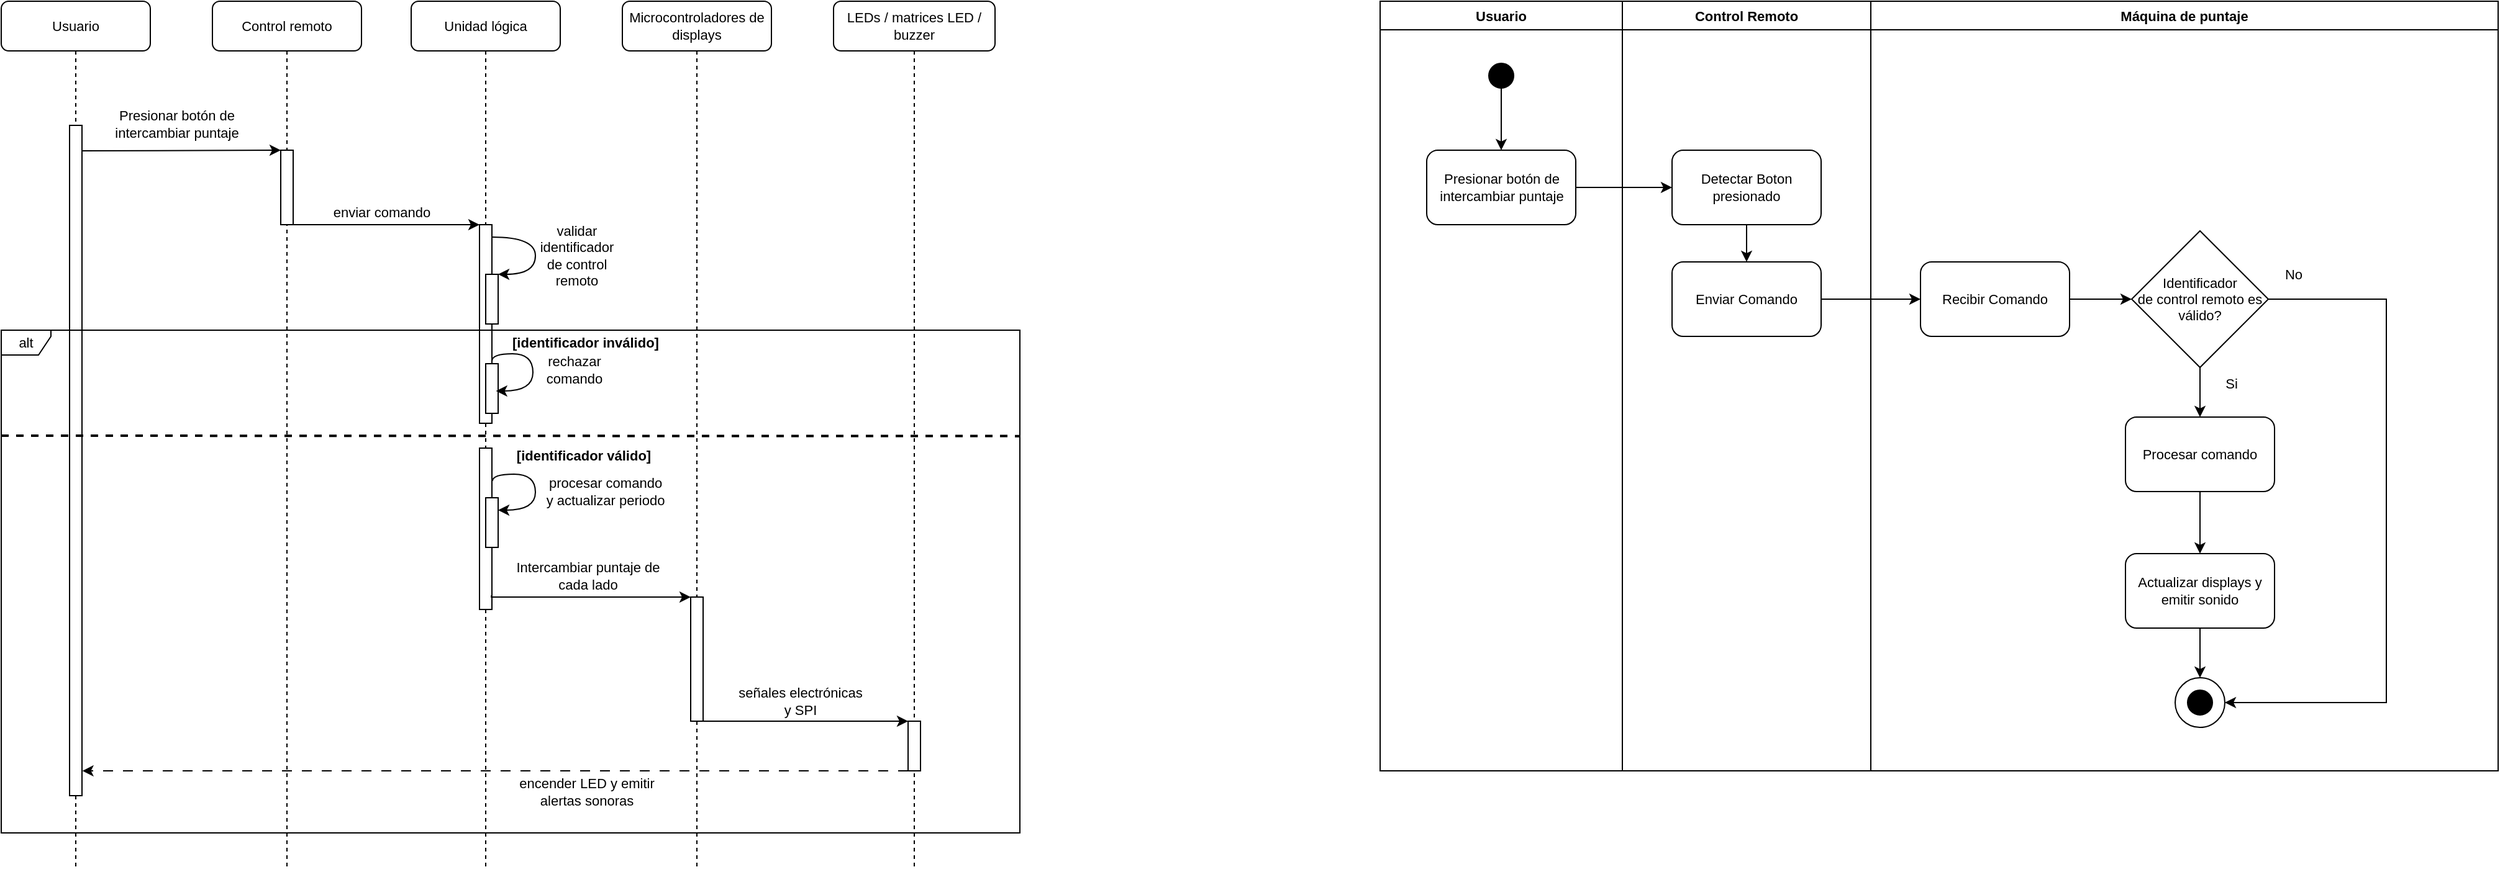 <mxfile version="21.6.6" type="device">
  <diagram id="Gi5_93j05Tq5kSE1P_lF" name="Page-2">
    <mxGraphModel dx="2743" dy="1083" grid="1" gridSize="10" guides="1" tooltips="1" connect="1" arrows="1" fold="1" page="1" pageScale="1" pageWidth="850" pageHeight="1100" math="0" shadow="0">
      <root>
        <mxCell id="0" />
        <mxCell id="1" parent="0" />
        <mxCell id="S5m8VR_HZ--lrlstfprA-1" value="Usuario" style="swimlane;whiteSpace=wrap;html=1;startSize=23;fontFamily=Helvetica;fontSize=11;labelBackgroundColor=none;" parent="1" vertex="1">
          <mxGeometry x="1180" y="110" width="195" height="620" as="geometry" />
        </mxCell>
        <mxCell id="18j1XGoCvIrTiXG_NGVG-85" value="" style="ellipse;whiteSpace=wrap;html=1;aspect=fixed;fillColor=#000000;fontFamily=Helvetica;fontSize=11;labelBackgroundColor=none;" parent="S5m8VR_HZ--lrlstfprA-1" vertex="1">
          <mxGeometry x="87.5" y="50" width="20" height="20" as="geometry" />
        </mxCell>
        <mxCell id="18j1XGoCvIrTiXG_NGVG-63" value="Presionar botón de&lt;br style=&quot;border-color: var(--border-color);&quot;&gt;&lt;span style=&quot;&quot;&gt;intercambiar puntaje&lt;/span&gt;" style="rounded=1;whiteSpace=wrap;html=1;fontFamily=Helvetica;fontSize=11;labelBackgroundColor=none;" parent="S5m8VR_HZ--lrlstfprA-1" vertex="1">
          <mxGeometry x="37.5" y="120" width="120" height="60" as="geometry" />
        </mxCell>
        <mxCell id="S5m8VR_HZ--lrlstfprA-4" value="" style="edgeStyle=orthogonalEdgeStyle;rounded=0;orthogonalLoop=1;jettySize=auto;html=1;fontFamily=Helvetica;fontSize=11;labelBackgroundColor=none;" parent="S5m8VR_HZ--lrlstfprA-1" source="18j1XGoCvIrTiXG_NGVG-85" target="18j1XGoCvIrTiXG_NGVG-63" edge="1">
          <mxGeometry relative="1" as="geometry" />
        </mxCell>
        <mxCell id="ePJA7sKkPswgZLmJT1RE-1" value="Control Remoto" style="swimlane;whiteSpace=wrap;html=1;fontFamily=Helvetica;fontSize=11;labelBackgroundColor=none;" parent="1" vertex="1">
          <mxGeometry x="1375" y="110" width="200" height="620" as="geometry" />
        </mxCell>
        <mxCell id="7F6fqmXWAmK54oai2_qa-64" value="" style="edgeStyle=orthogonalEdgeStyle;rounded=0;orthogonalLoop=1;jettySize=auto;html=1;fontFamily=Helvetica;fontSize=11;labelBackgroundColor=none;" parent="ePJA7sKkPswgZLmJT1RE-1" source="ePJA7sKkPswgZLmJT1RE-2" target="7F6fqmXWAmK54oai2_qa-50" edge="1">
          <mxGeometry relative="1" as="geometry" />
        </mxCell>
        <mxCell id="ePJA7sKkPswgZLmJT1RE-2" value="Detectar Boton presionado" style="rounded=1;whiteSpace=wrap;html=1;fontFamily=Helvetica;fontSize=11;labelBackgroundColor=none;" parent="ePJA7sKkPswgZLmJT1RE-1" vertex="1">
          <mxGeometry x="40" y="120" width="120" height="60" as="geometry" />
        </mxCell>
        <mxCell id="7F6fqmXWAmK54oai2_qa-50" value="Enviar Comando" style="rounded=1;whiteSpace=wrap;html=1;fontFamily=Helvetica;fontSize=11;labelBackgroundColor=none;" parent="ePJA7sKkPswgZLmJT1RE-1" vertex="1">
          <mxGeometry x="40" y="210" width="120" height="60" as="geometry" />
        </mxCell>
        <mxCell id="ePJA7sKkPswgZLmJT1RE-7" value="" style="edgeStyle=orthogonalEdgeStyle;rounded=0;orthogonalLoop=1;jettySize=auto;html=1;fontFamily=Helvetica;fontSize=11;labelBackgroundColor=none;" parent="1" source="18j1XGoCvIrTiXG_NGVG-63" target="ePJA7sKkPswgZLmJT1RE-2" edge="1">
          <mxGeometry relative="1" as="geometry" />
        </mxCell>
        <mxCell id="7F6fqmXWAmK54oai2_qa-3" value="Control remoto" style="shape=umlLifeline;perimeter=lifelinePerimeter;whiteSpace=wrap;html=1;container=1;collapsible=0;recursiveResize=0;outlineConnect=0;rounded=1;shadow=0;comic=0;labelBackgroundColor=none;strokeWidth=1;fontFamily=Helvetica;fontSize=11;align=center;" parent="1" vertex="1">
          <mxGeometry x="240" y="110" width="120" height="700" as="geometry" />
        </mxCell>
        <mxCell id="7F6fqmXWAmK54oai2_qa-4" value="" style="rounded=0;whiteSpace=wrap;html=1;fontFamily=Helvetica;fontSize=11;labelBackgroundColor=none;" parent="7F6fqmXWAmK54oai2_qa-3" vertex="1">
          <mxGeometry x="55" y="120" width="10" height="60" as="geometry" />
        </mxCell>
        <mxCell id="7F6fqmXWAmK54oai2_qa-5" value="Unidad lógica" style="shape=umlLifeline;perimeter=lifelinePerimeter;whiteSpace=wrap;html=1;container=1;collapsible=0;recursiveResize=0;outlineConnect=0;rounded=1;shadow=0;comic=0;labelBackgroundColor=none;strokeWidth=1;fontFamily=Helvetica;fontSize=11;align=center;" parent="1" vertex="1">
          <mxGeometry x="400" y="110" width="120" height="700" as="geometry" />
        </mxCell>
        <mxCell id="7F6fqmXWAmK54oai2_qa-6" value="" style="rounded=0;whiteSpace=wrap;html=1;fontFamily=Helvetica;fontSize=11;labelBackgroundColor=none;" parent="7F6fqmXWAmK54oai2_qa-5" vertex="1">
          <mxGeometry x="55" y="180" width="10" height="160" as="geometry" />
        </mxCell>
        <mxCell id="7F6fqmXWAmK54oai2_qa-7" value="" style="endArrow=classic;html=1;rounded=0;exitX=1.03;exitY=0.151;exitDx=0;exitDy=0;edgeStyle=orthogonalEdgeStyle;curved=1;entryX=1;entryY=0;entryDx=0;entryDy=0;exitPerimeter=0;fontFamily=Helvetica;fontSize=11;labelBackgroundColor=none;" parent="7F6fqmXWAmK54oai2_qa-5" target="7F6fqmXWAmK54oai2_qa-9" edge="1">
          <mxGeometry width="50" height="50" relative="1" as="geometry">
            <mxPoint x="65.13" y="190.0" as="sourcePoint" />
            <mxPoint x="65.0" y="226.18" as="targetPoint" />
            <Array as="points">
              <mxPoint x="100" y="190" />
              <mxPoint x="100" y="220" />
            </Array>
          </mxGeometry>
        </mxCell>
        <mxCell id="7F6fqmXWAmK54oai2_qa-8" value="validar &lt;br style=&quot;font-size: 11px;&quot;&gt;identificador&lt;br style=&quot;font-size: 11px;&quot;&gt;de control&lt;br style=&quot;font-size: 11px;&quot;&gt;remoto" style="edgeLabel;html=1;align=center;verticalAlign=middle;resizable=0;points=[];fontFamily=Helvetica;fontSize=11;labelBackgroundColor=none;" parent="7F6fqmXWAmK54oai2_qa-7" vertex="1" connectable="0">
          <mxGeometry x="-0.134" y="-1" relative="1" as="geometry">
            <mxPoint x="34" y="9" as="offset" />
          </mxGeometry>
        </mxCell>
        <mxCell id="7F6fqmXWAmK54oai2_qa-9" value="" style="rounded=0;whiteSpace=wrap;html=1;fontFamily=Helvetica;fontSize=11;labelBackgroundColor=none;" parent="7F6fqmXWAmK54oai2_qa-5" vertex="1">
          <mxGeometry x="60" y="220" width="10" height="40" as="geometry" />
        </mxCell>
        <mxCell id="7F6fqmXWAmK54oai2_qa-11" value="[identificador inválido]" style="text;html=1;strokeColor=none;fillColor=none;align=center;verticalAlign=middle;whiteSpace=wrap;rounded=0;fontStyle=1;fontFamily=Helvetica;fontSize=11;labelBackgroundColor=none;" parent="7F6fqmXWAmK54oai2_qa-5" vertex="1">
          <mxGeometry x="74.5" y="265" width="131" height="20" as="geometry" />
        </mxCell>
        <mxCell id="7F6fqmXWAmK54oai2_qa-12" value="[identificador válido]" style="text;html=1;strokeColor=none;fillColor=none;align=center;verticalAlign=middle;whiteSpace=wrap;rounded=0;fontStyle=1;fontFamily=Helvetica;fontSize=11;labelBackgroundColor=none;" parent="7F6fqmXWAmK54oai2_qa-5" vertex="1">
          <mxGeometry x="74.5" y="356" width="128.12" height="20" as="geometry" />
        </mxCell>
        <mxCell id="7F6fqmXWAmK54oai2_qa-13" value="" style="rounded=0;whiteSpace=wrap;html=1;fontFamily=Helvetica;fontSize=11;labelBackgroundColor=none;" parent="7F6fqmXWAmK54oai2_qa-5" vertex="1">
          <mxGeometry x="60" y="292" width="10" height="40" as="geometry" />
        </mxCell>
        <mxCell id="7F6fqmXWAmK54oai2_qa-14" value="" style="endArrow=classic;html=1;rounded=0;edgeStyle=orthogonalEdgeStyle;curved=1;entryX=1.032;entryY=0.375;entryDx=0;entryDy=0;entryPerimeter=0;exitX=1.2;exitY=0.643;exitDx=0;exitDy=0;exitPerimeter=0;fontFamily=Helvetica;fontSize=11;labelBackgroundColor=none;" parent="7F6fqmXWAmK54oai2_qa-5" edge="1">
          <mxGeometry width="50" height="50" relative="1" as="geometry">
            <mxPoint x="65" y="289.88" as="sourcePoint" />
            <mxPoint x="68.32" y="314" as="targetPoint" />
            <Array as="points">
              <mxPoint x="65" y="284" />
              <mxPoint x="98" y="284" />
              <mxPoint x="98" y="314" />
            </Array>
          </mxGeometry>
        </mxCell>
        <mxCell id="7F6fqmXWAmK54oai2_qa-15" value="rechazar &lt;br style=&quot;font-size: 11px;&quot;&gt;comando" style="edgeLabel;html=1;align=center;verticalAlign=middle;resizable=0;points=[];fontFamily=Helvetica;fontSize=11;labelBackgroundColor=none;" parent="7F6fqmXWAmK54oai2_qa-14" vertex="1" connectable="0">
          <mxGeometry x="-0.134" y="-1" relative="1" as="geometry">
            <mxPoint x="34" y="9" as="offset" />
          </mxGeometry>
        </mxCell>
        <mxCell id="7F6fqmXWAmK54oai2_qa-17" value="" style="endArrow=classic;html=1;rounded=0;edgeStyle=orthogonalEdgeStyle;curved=1;exitX=1.05;exitY=0.204;exitDx=0;exitDy=0;exitPerimeter=0;fontFamily=Helvetica;fontSize=11;labelBackgroundColor=none;" parent="7F6fqmXWAmK54oai2_qa-5" source="8KNm3-20Z3KvcUUBy0Qh-4" edge="1">
          <mxGeometry width="50" height="50" relative="1" as="geometry">
            <mxPoint x="80" y="380" as="sourcePoint" />
            <mxPoint x="70" y="410" as="targetPoint" />
            <Array as="points">
              <mxPoint x="66" y="381" />
              <mxPoint x="100" y="381" />
              <mxPoint x="100" y="410" />
            </Array>
          </mxGeometry>
        </mxCell>
        <mxCell id="7F6fqmXWAmK54oai2_qa-18" value="procesar comando&lt;br style=&quot;font-size: 11px;&quot;&gt;y actualizar periodo" style="edgeLabel;html=1;align=center;verticalAlign=middle;resizable=0;points=[];fontFamily=Helvetica;fontSize=11;labelBackgroundColor=none;" parent="7F6fqmXWAmK54oai2_qa-17" vertex="1" connectable="0">
          <mxGeometry x="-0.134" y="-1" relative="1" as="geometry">
            <mxPoint x="57" y="11" as="offset" />
          </mxGeometry>
        </mxCell>
        <mxCell id="8KNm3-20Z3KvcUUBy0Qh-4" value="" style="rounded=0;whiteSpace=wrap;html=1;fontFamily=Helvetica;fontSize=11;labelBackgroundColor=none;" vertex="1" parent="7F6fqmXWAmK54oai2_qa-5">
          <mxGeometry x="55" y="360" width="10" height="130" as="geometry" />
        </mxCell>
        <mxCell id="7F6fqmXWAmK54oai2_qa-16" value="" style="rounded=0;whiteSpace=wrap;html=1;fontFamily=Helvetica;fontSize=11;labelBackgroundColor=none;" parent="7F6fqmXWAmK54oai2_qa-5" vertex="1">
          <mxGeometry x="60" y="400" width="10" height="40" as="geometry" />
        </mxCell>
        <mxCell id="7F6fqmXWAmK54oai2_qa-19" value="Microcontroladores de displays" style="shape=umlLifeline;perimeter=lifelinePerimeter;whiteSpace=wrap;html=1;container=1;collapsible=0;recursiveResize=0;outlineConnect=0;rounded=1;shadow=0;comic=0;labelBackgroundColor=none;strokeWidth=1;fontFamily=Helvetica;fontSize=11;align=center;size=40;" parent="1" vertex="1">
          <mxGeometry x="570" y="110" width="120" height="700" as="geometry" />
        </mxCell>
        <mxCell id="7F6fqmXWAmK54oai2_qa-20" value="LEDs / matrices LED / buzzer" style="shape=umlLifeline;perimeter=lifelinePerimeter;whiteSpace=wrap;html=1;container=1;collapsible=0;recursiveResize=0;outlineConnect=0;rounded=1;shadow=0;comic=0;labelBackgroundColor=none;strokeWidth=1;fontFamily=Helvetica;fontSize=11;align=center;" parent="1" vertex="1">
          <mxGeometry x="740" y="110" width="130" height="700" as="geometry" />
        </mxCell>
        <mxCell id="7F6fqmXWAmK54oai2_qa-21" value="Usuario" style="shape=umlLifeline;perimeter=lifelinePerimeter;whiteSpace=wrap;html=1;container=1;collapsible=0;recursiveResize=0;outlineConnect=0;rounded=1;shadow=0;comic=0;labelBackgroundColor=none;strokeWidth=1;fontFamily=Helvetica;fontSize=11;align=center;" parent="1" vertex="1">
          <mxGeometry x="70" y="110" width="120" height="700" as="geometry" />
        </mxCell>
        <mxCell id="7F6fqmXWAmK54oai2_qa-22" value="" style="rounded=0;whiteSpace=wrap;html=1;fontFamily=Helvetica;fontSize=11;labelBackgroundColor=none;" parent="7F6fqmXWAmK54oai2_qa-21" vertex="1">
          <mxGeometry x="55" y="100" width="10" height="540" as="geometry" />
        </mxCell>
        <mxCell id="7F6fqmXWAmK54oai2_qa-23" value="" style="endArrow=classic;html=1;rounded=0;exitX=1.032;exitY=0.038;exitDx=0;exitDy=0;exitPerimeter=0;entryX=0;entryY=0;entryDx=0;entryDy=0;fontFamily=Helvetica;fontSize=11;labelBackgroundColor=none;" parent="1" source="7F6fqmXWAmK54oai2_qa-22" target="7F6fqmXWAmK54oai2_qa-4" edge="1">
          <mxGeometry width="50" height="50" relative="1" as="geometry">
            <mxPoint x="300" y="230" as="sourcePoint" />
            <mxPoint x="350" y="180" as="targetPoint" />
          </mxGeometry>
        </mxCell>
        <mxCell id="7F6fqmXWAmK54oai2_qa-24" value="Presionar botón de &lt;br&gt;intercambiar puntaje" style="edgeLabel;html=1;align=center;verticalAlign=middle;resizable=0;points=[];fontFamily=Helvetica;fontSize=11;labelBackgroundColor=none;" parent="7F6fqmXWAmK54oai2_qa-23" vertex="1" connectable="0">
          <mxGeometry x="-0.134" y="-1" relative="1" as="geometry">
            <mxPoint x="6" y="-23" as="offset" />
          </mxGeometry>
        </mxCell>
        <mxCell id="7F6fqmXWAmK54oai2_qa-25" value="" style="endArrow=classic;html=1;rounded=0;exitX=1;exitY=1;exitDx=0;exitDy=0;entryX=0;entryY=0;entryDx=0;entryDy=0;fontFamily=Helvetica;fontSize=11;labelBackgroundColor=none;" parent="1" source="7F6fqmXWAmK54oai2_qa-4" target="7F6fqmXWAmK54oai2_qa-6" edge="1">
          <mxGeometry width="50" height="50" relative="1" as="geometry">
            <mxPoint x="320" y="290" as="sourcePoint" />
            <mxPoint x="450" y="290" as="targetPoint" />
          </mxGeometry>
        </mxCell>
        <mxCell id="7F6fqmXWAmK54oai2_qa-26" value="enviar comando" style="edgeLabel;html=1;align=center;verticalAlign=middle;resizable=0;points=[];fontFamily=Helvetica;fontSize=11;labelBackgroundColor=none;" parent="7F6fqmXWAmK54oai2_qa-25" vertex="1" connectable="0">
          <mxGeometry x="-0.134" y="-1" relative="1" as="geometry">
            <mxPoint x="6" y="-11" as="offset" />
          </mxGeometry>
        </mxCell>
        <mxCell id="7F6fqmXWAmK54oai2_qa-27" value="alt" style="shape=umlFrame;whiteSpace=wrap;html=1;pointerEvents=0;width=40;height=20;fontFamily=Helvetica;fontSize=11;labelBackgroundColor=none;" parent="1" vertex="1">
          <mxGeometry x="70" y="375" width="820" height="405" as="geometry" />
        </mxCell>
        <mxCell id="7F6fqmXWAmK54oai2_qa-28" style="edgeStyle=orthogonalEdgeStyle;rounded=0;orthogonalLoop=1;jettySize=auto;html=1;exitX=1;exitY=1;exitDx=0;exitDy=0;entryX=0;entryY=0;entryDx=0;entryDy=0;fontFamily=Helvetica;fontSize=11;labelBackgroundColor=none;" parent="1" source="7F6fqmXWAmK54oai2_qa-30" target="7F6fqmXWAmK54oai2_qa-38" edge="1">
          <mxGeometry relative="1" as="geometry">
            <Array as="points">
              <mxPoint x="680" y="690" />
              <mxPoint x="680" y="690" />
            </Array>
          </mxGeometry>
        </mxCell>
        <mxCell id="7F6fqmXWAmK54oai2_qa-29" value="señales electrónicas &lt;br style=&quot;font-size: 11px;&quot;&gt;y SPI" style="edgeLabel;html=1;align=center;verticalAlign=middle;resizable=0;points=[];fontFamily=Helvetica;fontSize=11;labelBackgroundColor=none;" parent="7F6fqmXWAmK54oai2_qa-28" vertex="1" connectable="0">
          <mxGeometry x="-0.185" y="-2" relative="1" as="geometry">
            <mxPoint x="11" y="-18" as="offset" />
          </mxGeometry>
        </mxCell>
        <mxCell id="7F6fqmXWAmK54oai2_qa-30" value="" style="rounded=0;whiteSpace=wrap;html=1;fontFamily=Helvetica;fontSize=11;labelBackgroundColor=none;" parent="1" vertex="1">
          <mxGeometry x="625" y="590" width="10" height="100" as="geometry" />
        </mxCell>
        <mxCell id="7F6fqmXWAmK54oai2_qa-31" style="edgeStyle=orthogonalEdgeStyle;rounded=0;orthogonalLoop=1;jettySize=auto;html=1;entryX=0;entryY=0;entryDx=0;entryDy=0;exitX=0.959;exitY=0.912;exitDx=0;exitDy=0;exitPerimeter=0;fontFamily=Helvetica;fontSize=11;labelBackgroundColor=none;" parent="1" source="8KNm3-20Z3KvcUUBy0Qh-4" target="7F6fqmXWAmK54oai2_qa-30" edge="1">
          <mxGeometry relative="1" as="geometry">
            <Array as="points">
              <mxPoint x="465" y="590" />
            </Array>
            <mxPoint x="480" y="590" as="sourcePoint" />
          </mxGeometry>
        </mxCell>
        <mxCell id="7F6fqmXWAmK54oai2_qa-32" value="Intercambiar puntaje de&lt;br&gt;cada lado" style="edgeLabel;html=1;align=center;verticalAlign=middle;resizable=0;points=[];fontFamily=Helvetica;fontSize=11;labelBackgroundColor=none;" parent="7F6fqmXWAmK54oai2_qa-31" vertex="1" connectable="0">
          <mxGeometry x="-0.098" relative="1" as="geometry">
            <mxPoint x="6" y="-17" as="offset" />
          </mxGeometry>
        </mxCell>
        <mxCell id="7F6fqmXWAmK54oai2_qa-36" style="edgeStyle=orthogonalEdgeStyle;rounded=0;orthogonalLoop=1;jettySize=auto;html=1;exitX=0;exitY=1;exitDx=0;exitDy=0;entryX=1.028;entryY=0.963;entryDx=0;entryDy=0;entryPerimeter=0;dashed=1;dashPattern=8 8;fontFamily=Helvetica;fontSize=11;labelBackgroundColor=none;" parent="1" source="7F6fqmXWAmK54oai2_qa-38" target="7F6fqmXWAmK54oai2_qa-22" edge="1">
          <mxGeometry relative="1" as="geometry">
            <Array as="points">
              <mxPoint x="620" y="730" />
              <mxPoint x="620" y="730" />
            </Array>
          </mxGeometry>
        </mxCell>
        <mxCell id="7F6fqmXWAmK54oai2_qa-37" value="encender LED y emitir &lt;br style=&quot;font-size: 11px;&quot;&gt;alertas sonoras" style="edgeLabel;html=1;align=center;verticalAlign=middle;resizable=0;points=[];fontFamily=Helvetica;fontSize=11;labelBackgroundColor=none;" parent="7F6fqmXWAmK54oai2_qa-36" vertex="1" connectable="0">
          <mxGeometry x="-0.297" relative="1" as="geometry">
            <mxPoint x="-26" y="17" as="offset" />
          </mxGeometry>
        </mxCell>
        <mxCell id="7F6fqmXWAmK54oai2_qa-38" value="" style="rounded=0;whiteSpace=wrap;html=1;fontFamily=Helvetica;fontSize=11;labelBackgroundColor=none;" parent="1" vertex="1">
          <mxGeometry x="800" y="690" width="10" height="40" as="geometry" />
        </mxCell>
        <mxCell id="7F6fqmXWAmK54oai2_qa-39" value="Máquina de puntaje" style="swimlane;whiteSpace=wrap;html=1;fontFamily=Helvetica;fontSize=11;labelBackgroundColor=none;" parent="1" vertex="1">
          <mxGeometry x="1575" y="110" width="505" height="620" as="geometry" />
        </mxCell>
        <mxCell id="7F6fqmXWAmK54oai2_qa-61" value="" style="edgeStyle=orthogonalEdgeStyle;rounded=0;orthogonalLoop=1;jettySize=auto;html=1;fontFamily=Helvetica;fontSize=11;labelBackgroundColor=none;" parent="7F6fqmXWAmK54oai2_qa-39" source="7F6fqmXWAmK54oai2_qa-40" target="7F6fqmXWAmK54oai2_qa-60" edge="1">
          <mxGeometry relative="1" as="geometry" />
        </mxCell>
        <mxCell id="7F6fqmXWAmK54oai2_qa-40" value="Procesar comando" style="rounded=1;whiteSpace=wrap;html=1;fontFamily=Helvetica;fontSize=11;labelBackgroundColor=none;" parent="7F6fqmXWAmK54oai2_qa-39" vertex="1">
          <mxGeometry x="205" y="335" width="120" height="60" as="geometry" />
        </mxCell>
        <mxCell id="7F6fqmXWAmK54oai2_qa-57" value="" style="edgeStyle=orthogonalEdgeStyle;rounded=0;orthogonalLoop=1;jettySize=auto;html=1;fontFamily=Helvetica;fontSize=11;labelBackgroundColor=none;" parent="7F6fqmXWAmK54oai2_qa-39" source="7F6fqmXWAmK54oai2_qa-48" target="7F6fqmXWAmK54oai2_qa-40" edge="1">
          <mxGeometry relative="1" as="geometry" />
        </mxCell>
        <mxCell id="8KNm3-20Z3KvcUUBy0Qh-10" style="edgeStyle=orthogonalEdgeStyle;rounded=0;orthogonalLoop=1;jettySize=auto;html=1;entryX=1;entryY=0.5;entryDx=0;entryDy=0;" edge="1" parent="7F6fqmXWAmK54oai2_qa-39" source="7F6fqmXWAmK54oai2_qa-48" target="18j1XGoCvIrTiXG_NGVG-71">
          <mxGeometry relative="1" as="geometry">
            <mxPoint x="420" y="445" as="targetPoint" />
            <Array as="points">
              <mxPoint x="415" y="240" />
              <mxPoint x="415" y="565" />
            </Array>
          </mxGeometry>
        </mxCell>
        <mxCell id="7F6fqmXWAmK54oai2_qa-48" value="Identificador&lt;br style=&quot;font-size: 11px;&quot;&gt;de control remoto es válido?" style="rhombus;whiteSpace=wrap;html=1;fontFamily=Helvetica;fontSize=11;labelBackgroundColor=none;" parent="7F6fqmXWAmK54oai2_qa-39" vertex="1">
          <mxGeometry x="210" y="185" width="110" height="110" as="geometry" />
        </mxCell>
        <mxCell id="8KNm3-20Z3KvcUUBy0Qh-7" style="edgeStyle=orthogonalEdgeStyle;rounded=0;orthogonalLoop=1;jettySize=auto;html=1;entryX=0;entryY=0.5;entryDx=0;entryDy=0;" edge="1" parent="7F6fqmXWAmK54oai2_qa-39" source="7F6fqmXWAmK54oai2_qa-51">
          <mxGeometry relative="1" as="geometry">
            <mxPoint x="210" y="240.0" as="targetPoint" />
          </mxGeometry>
        </mxCell>
        <mxCell id="7F6fqmXWAmK54oai2_qa-51" value="Recibir Comando" style="rounded=1;whiteSpace=wrap;html=1;fontFamily=Helvetica;fontSize=11;labelBackgroundColor=none;" parent="7F6fqmXWAmK54oai2_qa-39" vertex="1">
          <mxGeometry x="40" y="210" width="120" height="60" as="geometry" />
        </mxCell>
        <mxCell id="7F6fqmXWAmK54oai2_qa-55" value="No" style="text;html=1;align=center;verticalAlign=middle;resizable=0;points=[];autosize=1;strokeColor=none;fillColor=none;fontFamily=Helvetica;fontSize=11;labelBackgroundColor=none;" parent="7F6fqmXWAmK54oai2_qa-39" vertex="1">
          <mxGeometry x="320" y="205" width="40" height="30" as="geometry" />
        </mxCell>
        <mxCell id="7F6fqmXWAmK54oai2_qa-63" style="edgeStyle=orthogonalEdgeStyle;rounded=0;orthogonalLoop=1;jettySize=auto;html=1;entryX=0.5;entryY=0;entryDx=0;entryDy=0;fontFamily=Helvetica;fontSize=11;labelBackgroundColor=none;" parent="7F6fqmXWAmK54oai2_qa-39" source="7F6fqmXWAmK54oai2_qa-60" target="18j1XGoCvIrTiXG_NGVG-71" edge="1">
          <mxGeometry relative="1" as="geometry" />
        </mxCell>
        <mxCell id="7F6fqmXWAmK54oai2_qa-60" value="Actualizar displays y emitir sonido" style="rounded=1;whiteSpace=wrap;html=1;fontFamily=Helvetica;fontSize=11;labelBackgroundColor=none;" parent="7F6fqmXWAmK54oai2_qa-39" vertex="1">
          <mxGeometry x="205" y="445" width="120" height="60" as="geometry" />
        </mxCell>
        <mxCell id="18j1XGoCvIrTiXG_NGVG-73" value="" style="group;fontFamily=Helvetica;fontSize=11;labelBackgroundColor=none;" parent="7F6fqmXWAmK54oai2_qa-39" vertex="1" connectable="0">
          <mxGeometry x="245" y="545" width="40" height="40" as="geometry" />
        </mxCell>
        <mxCell id="18j1XGoCvIrTiXG_NGVG-71" value="" style="ellipse;whiteSpace=wrap;html=1;aspect=fixed;fontFamily=Helvetica;fontSize=11;labelBackgroundColor=none;" parent="18j1XGoCvIrTiXG_NGVG-73" vertex="1">
          <mxGeometry width="40" height="40" as="geometry" />
        </mxCell>
        <mxCell id="18j1XGoCvIrTiXG_NGVG-72" value="" style="ellipse;whiteSpace=wrap;html=1;aspect=fixed;fillColor=#000000;fontFamily=Helvetica;fontSize=11;labelBackgroundColor=none;" parent="18j1XGoCvIrTiXG_NGVG-73" vertex="1">
          <mxGeometry x="10" y="10" width="20" height="20" as="geometry" />
        </mxCell>
        <mxCell id="7F6fqmXWAmK54oai2_qa-52" value="" style="edgeStyle=orthogonalEdgeStyle;rounded=0;orthogonalLoop=1;jettySize=auto;html=1;fontFamily=Helvetica;fontSize=11;labelBackgroundColor=none;" parent="1" source="7F6fqmXWAmK54oai2_qa-50" target="7F6fqmXWAmK54oai2_qa-51" edge="1">
          <mxGeometry relative="1" as="geometry" />
        </mxCell>
        <mxCell id="7F6fqmXWAmK54oai2_qa-58" value="Si" style="text;html=1;align=center;verticalAlign=middle;resizable=0;points=[];autosize=1;strokeColor=none;fillColor=none;fontFamily=Helvetica;fontSize=11;labelBackgroundColor=none;" parent="1" vertex="1">
          <mxGeometry x="1850" y="403" width="30" height="30" as="geometry" />
        </mxCell>
        <mxCell id="7F6fqmXWAmK54oai2_qa-10" value="" style="endArrow=none;dashed=1;html=1;strokeWidth=2;rounded=0;entryX=1;entryY=0.223;entryDx=0;entryDy=0;entryPerimeter=0;fontFamily=Helvetica;fontSize=11;labelBackgroundColor=none;" parent="1" edge="1">
          <mxGeometry width="50" height="50" relative="1" as="geometry">
            <mxPoint x="70" y="460" as="sourcePoint" />
            <mxPoint x="890" y="460.315" as="targetPoint" />
          </mxGeometry>
        </mxCell>
      </root>
    </mxGraphModel>
  </diagram>
</mxfile>
